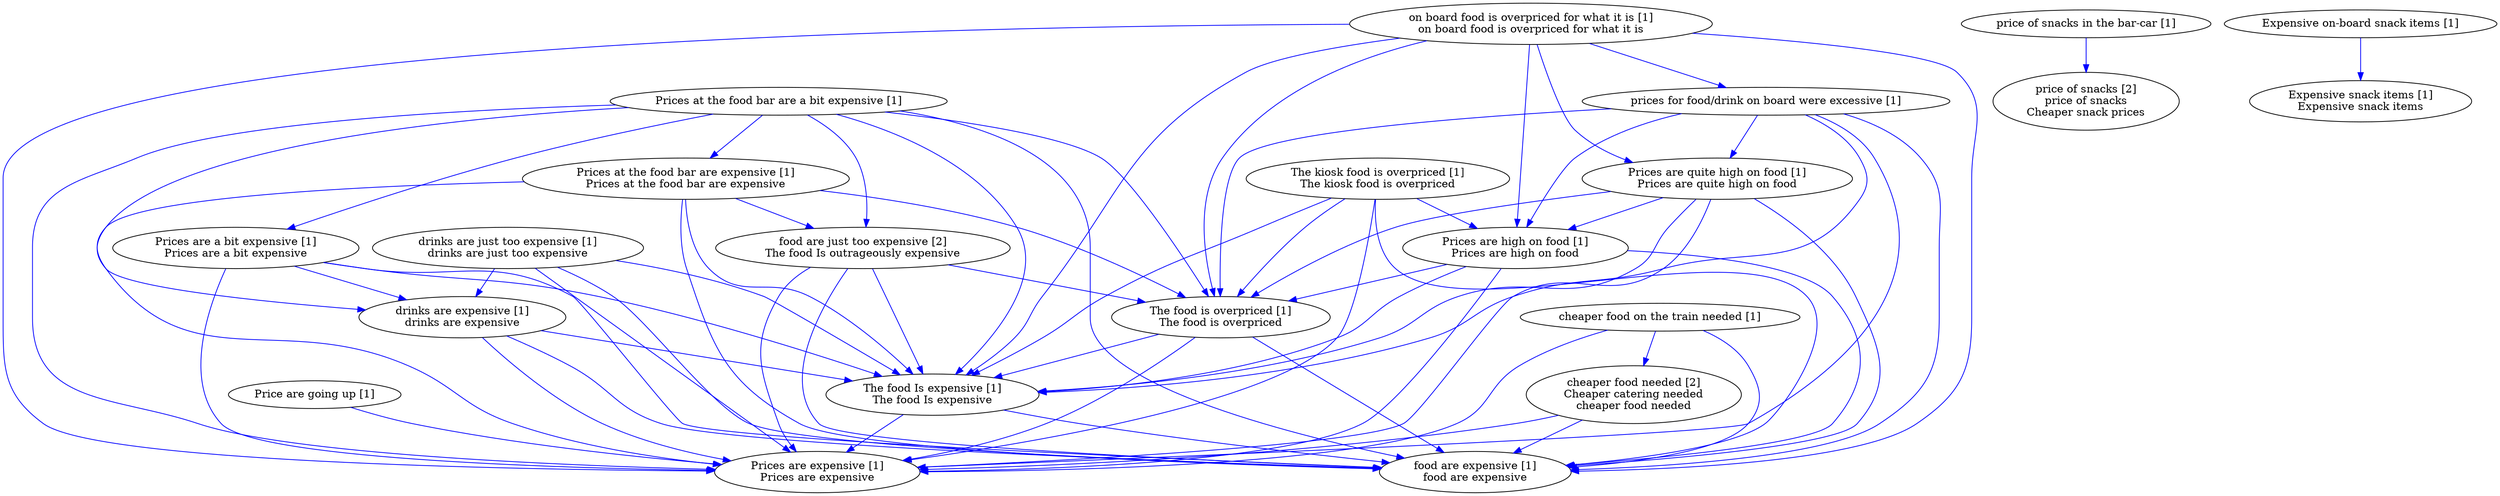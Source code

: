 digraph collapsedGraph {
"cheaper food needed [2]\nCheaper catering needed\ncheaper food needed""price of snacks [2]\nprice of snacks\nCheaper snack prices""food are just too expensive [2]\nThe food Is outrageously expensive""Expensive on-board snack items [1]""Expensive snack items [1]\nExpensive snack items""Price are going up [1]""Prices are quite high on food [1]\nPrices are quite high on food""Prices are high on food [1]\nPrices are high on food""Prices at the food bar are a bit expensive [1]""Prices at the food bar are expensive [1]\nPrices at the food bar are expensive""Prices are expensive [1]\nPrices are expensive""Prices are a bit expensive [1]\nPrices are a bit expensive""The food Is expensive [1]\nThe food Is expensive""The kiosk food is overpriced [1]\nThe kiosk food is overpriced""The food is overpriced [1]\nThe food is overpriced""cheaper food on the train needed [1]""drinks are just too expensive [1]\ndrinks are just too expensive""drinks are expensive [1]\ndrinks are expensive""food are expensive [1]\nfood are expensive""on board food is overpriced for what it is [1]\non board food is overpriced for what it is""price of snacks in the bar-car [1]""prices for food/drink on board were excessive [1]""on board food is overpriced for what it is [1]\non board food is overpriced for what it is" -> "Prices are expensive [1]\nPrices are expensive" [color=blue]
"The kiosk food is overpriced [1]\nThe kiosk food is overpriced" -> "The food Is expensive [1]\nThe food Is expensive" [color=blue]
"prices for food/drink on board were excessive [1]" -> "The food is overpriced [1]\nThe food is overpriced" [color=blue]
"Prices at the food bar are expensive [1]\nPrices at the food bar are expensive" -> "The food Is expensive [1]\nThe food Is expensive" [color=blue]
"The kiosk food is overpriced [1]\nThe kiosk food is overpriced" -> "Prices are high on food [1]\nPrices are high on food" [color=blue]
"food are just too expensive [2]\nThe food Is outrageously expensive" -> "food are expensive [1]\nfood are expensive" [color=blue]
"drinks are just too expensive [1]\ndrinks are just too expensive" -> "The food Is expensive [1]\nThe food Is expensive" [color=blue]
"Prices are a bit expensive [1]\nPrices are a bit expensive" -> "drinks are expensive [1]\ndrinks are expensive" [color=blue]
"on board food is overpriced for what it is [1]\non board food is overpriced for what it is" -> "The food is overpriced [1]\nThe food is overpriced" [color=blue]
"prices for food/drink on board were excessive [1]" -> "Prices are expensive [1]\nPrices are expensive" [color=blue]
"cheaper food needed [2]\nCheaper catering needed\ncheaper food needed" -> "food are expensive [1]\nfood are expensive" [color=blue]
"Prices are quite high on food [1]\nPrices are quite high on food" -> "food are expensive [1]\nfood are expensive" [color=blue]
"The kiosk food is overpriced [1]\nThe kiosk food is overpriced" -> "Prices are expensive [1]\nPrices are expensive" [color=blue]
"Prices are quite high on food [1]\nPrices are quite high on food" -> "Prices are expensive [1]\nPrices are expensive" [color=blue]
"Prices are high on food [1]\nPrices are high on food" -> "The food is overpriced [1]\nThe food is overpriced" [color=blue]
"on board food is overpriced for what it is [1]\non board food is overpriced for what it is" -> "food are expensive [1]\nfood are expensive" [color=blue]
"Prices are quite high on food [1]\nPrices are quite high on food" -> "The food is overpriced [1]\nThe food is overpriced" [color=blue]
"price of snacks in the bar-car [1]" -> "price of snacks [2]\nprice of snacks\nCheaper snack prices" [color=blue]
"The food Is expensive [1]\nThe food Is expensive" -> "food are expensive [1]\nfood are expensive" [color=blue]
"The food is overpriced [1]\nThe food is overpriced" -> "food are expensive [1]\nfood are expensive" [color=blue]
"Prices at the food bar are a bit expensive [1]" -> "The food Is expensive [1]\nThe food Is expensive" [color=blue]
"Prices are high on food [1]\nPrices are high on food" -> "Prices are expensive [1]\nPrices are expensive" [color=blue]
"cheaper food on the train needed [1]" -> "food are expensive [1]\nfood are expensive" [color=blue]
"drinks are just too expensive [1]\ndrinks are just too expensive" -> "Prices are expensive [1]\nPrices are expensive" [color=blue]
"The food Is expensive [1]\nThe food Is expensive" -> "Prices are expensive [1]\nPrices are expensive" [color=blue]
"drinks are just too expensive [1]\ndrinks are just too expensive" -> "food are expensive [1]\nfood are expensive" [color=blue]
"prices for food/drink on board were excessive [1]" -> "food are expensive [1]\nfood are expensive" [color=blue]
"food are just too expensive [2]\nThe food Is outrageously expensive" -> "Prices are expensive [1]\nPrices are expensive" [color=blue]
"cheaper food on the train needed [1]" -> "cheaper food needed [2]\nCheaper catering needed\ncheaper food needed" [color=blue]
"cheaper food on the train needed [1]" -> "Prices are expensive [1]\nPrices are expensive" [color=blue]
"Prices are quite high on food [1]\nPrices are quite high on food" -> "The food Is expensive [1]\nThe food Is expensive" [color=blue]
"Prices are a bit expensive [1]\nPrices are a bit expensive" -> "food are expensive [1]\nfood are expensive" [color=blue]
"Prices at the food bar are expensive [1]\nPrices at the food bar are expensive" -> "The food is overpriced [1]\nThe food is overpriced" [color=blue]
"Prices at the food bar are expensive [1]\nPrices at the food bar are expensive" -> "food are just too expensive [2]\nThe food Is outrageously expensive" [color=blue]
"Prices at the food bar are expensive [1]\nPrices at the food bar are expensive" -> "food are expensive [1]\nfood are expensive" [color=blue]
"Prices are high on food [1]\nPrices are high on food" -> "food are expensive [1]\nfood are expensive" [color=blue]
"Prices are high on food [1]\nPrices are high on food" -> "The food Is expensive [1]\nThe food Is expensive" [color=blue]
"food are just too expensive [2]\nThe food Is outrageously expensive" -> "The food is overpriced [1]\nThe food is overpriced" [color=blue]
"Prices at the food bar are a bit expensive [1]" -> "food are just too expensive [2]\nThe food Is outrageously expensive" [color=blue]
"cheaper food needed [2]\nCheaper catering needed\ncheaper food needed" -> "Prices are expensive [1]\nPrices are expensive" [color=blue]
"Prices at the food bar are a bit expensive [1]" -> "food are expensive [1]\nfood are expensive" [color=blue]
"The food is overpriced [1]\nThe food is overpriced" -> "Prices are expensive [1]\nPrices are expensive" [color=blue]
"on board food is overpriced for what it is [1]\non board food is overpriced for what it is" -> "Prices are quite high on food [1]\nPrices are quite high on food" [color=blue]
"Prices at the food bar are a bit expensive [1]" -> "The food is overpriced [1]\nThe food is overpriced" [color=blue]
"drinks are expensive [1]\ndrinks are expensive" -> "food are expensive [1]\nfood are expensive" [color=blue]
"on board food is overpriced for what it is [1]\non board food is overpriced for what it is" -> "prices for food/drink on board were excessive [1]" [color=blue]
"food are just too expensive [2]\nThe food Is outrageously expensive" -> "The food Is expensive [1]\nThe food Is expensive" [color=blue]
"on board food is overpriced for what it is [1]\non board food is overpriced for what it is" -> "The food Is expensive [1]\nThe food Is expensive" [color=blue]
"on board food is overpriced for what it is [1]\non board food is overpriced for what it is" -> "Prices are high on food [1]\nPrices are high on food" [color=blue]
"The kiosk food is overpriced [1]\nThe kiosk food is overpriced" -> "food are expensive [1]\nfood are expensive" [color=blue]
"prices for food/drink on board were excessive [1]" -> "Prices are quite high on food [1]\nPrices are quite high on food" [color=blue]
"prices for food/drink on board were excessive [1]" -> "The food Is expensive [1]\nThe food Is expensive" [color=blue]
"drinks are expensive [1]\ndrinks are expensive" -> "The food Is expensive [1]\nThe food Is expensive" [color=blue]
"Price are going up [1]" -> "Prices are expensive [1]\nPrices are expensive" [color=blue]
"Prices are a bit expensive [1]\nPrices are a bit expensive" -> "The food Is expensive [1]\nThe food Is expensive" [color=blue]
"prices for food/drink on board were excessive [1]" -> "Prices are high on food [1]\nPrices are high on food" [color=blue]
"The food is overpriced [1]\nThe food is overpriced" -> "The food Is expensive [1]\nThe food Is expensive" [color=blue]
"Expensive on-board snack items [1]" -> "Expensive snack items [1]\nExpensive snack items" [color=blue]
"Prices are quite high on food [1]\nPrices are quite high on food" -> "Prices are high on food [1]\nPrices are high on food" [color=blue]
"Prices at the food bar are a bit expensive [1]" -> "Prices at the food bar are expensive [1]\nPrices at the food bar are expensive" [color=blue]
"Prices at the food bar are expensive [1]\nPrices at the food bar are expensive" -> "Prices are expensive [1]\nPrices are expensive" [color=blue]
"Prices at the food bar are a bit expensive [1]" -> "Prices are a bit expensive [1]\nPrices are a bit expensive" [color=blue]
"Prices are a bit expensive [1]\nPrices are a bit expensive" -> "Prices are expensive [1]\nPrices are expensive" [color=blue]
"Prices at the food bar are a bit expensive [1]" -> "Prices are expensive [1]\nPrices are expensive" [color=blue]
"The kiosk food is overpriced [1]\nThe kiosk food is overpriced" -> "The food is overpriced [1]\nThe food is overpriced" [color=blue]
"drinks are just too expensive [1]\ndrinks are just too expensive" -> "drinks are expensive [1]\ndrinks are expensive" [color=blue]
"Prices at the food bar are a bit expensive [1]" -> "drinks are expensive [1]\ndrinks are expensive" [color=blue]
"drinks are expensive [1]\ndrinks are expensive" -> "Prices are expensive [1]\nPrices are expensive" [color=blue]
}